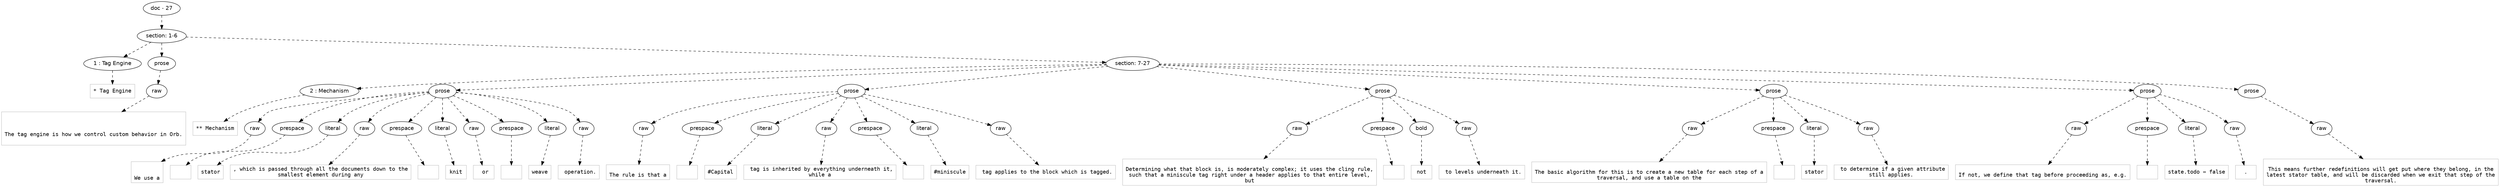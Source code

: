 digraph lpegNode {

node [fontname=Helvetica]
edge [style=dashed]

doc_0 [label="doc - 27"]


doc_0 -> { section_1}
{rank=same; section_1}

section_1 [label="section: 1-6"]


// END RANK doc_0

section_1 -> { header_2 prose_3 section_4}
{rank=same; header_2 prose_3 section_4}

header_2 [label="1 : Tag Engine"]

prose_3 [label="prose"]

section_4 [label="section: 7-27"]


// END RANK section_1

header_2 -> leaf_5
leaf_5  [color=Gray,shape=rectangle,fontname=Inconsolata,label="* Tag Engine"]
// END RANK header_2

prose_3 -> { raw_6}
{rank=same; raw_6}

raw_6 [label="raw"]


// END RANK prose_3

raw_6 -> leaf_7
leaf_7  [color=Gray,shape=rectangle,fontname=Inconsolata,label="


The tag engine is how we control custom behavior in Orb.

"]
// END RANK raw_6

section_4 -> { header_8 prose_9 prose_10 prose_11 prose_12 prose_13 prose_14}
{rank=same; header_8 prose_9 prose_10 prose_11 prose_12 prose_13 prose_14}

header_8 [label="2 : Mechanism"]

prose_9 [label="prose"]

prose_10 [label="prose"]

prose_11 [label="prose"]

prose_12 [label="prose"]

prose_13 [label="prose"]

prose_14 [label="prose"]


// END RANK section_4

header_8 -> leaf_15
leaf_15  [color=Gray,shape=rectangle,fontname=Inconsolata,label="** Mechanism"]
// END RANK header_8

prose_9 -> { raw_16 prespace_17 literal_18 raw_19 prespace_20 literal_21 raw_22 prespace_23 literal_24 raw_25}
{rank=same; raw_16 prespace_17 literal_18 raw_19 prespace_20 literal_21 raw_22 prespace_23 literal_24 raw_25}

raw_16 [label="raw"]

prespace_17 [label="prespace"]

literal_18 [label="literal"]

raw_19 [label="raw"]

prespace_20 [label="prespace"]

literal_21 [label="literal"]

raw_22 [label="raw"]

prespace_23 [label="prespace"]

literal_24 [label="literal"]

raw_25 [label="raw"]


// END RANK prose_9

raw_16 -> leaf_26
leaf_26  [color=Gray,shape=rectangle,fontname=Inconsolata,label="

We use a"]
// END RANK raw_16

prespace_17 -> leaf_27
leaf_27  [color=Gray,shape=rectangle,fontname=Inconsolata,label=" "]
// END RANK prespace_17

literal_18 -> leaf_28
leaf_28  [color=Gray,shape=rectangle,fontname=Inconsolata,label="stator"]
// END RANK literal_18

raw_19 -> leaf_29
leaf_29  [color=Gray,shape=rectangle,fontname=Inconsolata,label=", which is passed through all the documents down to the
smallest element during any"]
// END RANK raw_19

prespace_20 -> leaf_30
leaf_30  [color=Gray,shape=rectangle,fontname=Inconsolata,label=" "]
// END RANK prespace_20

literal_21 -> leaf_31
leaf_31  [color=Gray,shape=rectangle,fontname=Inconsolata,label="knit"]
// END RANK literal_21

raw_22 -> leaf_32
leaf_32  [color=Gray,shape=rectangle,fontname=Inconsolata,label=" or"]
// END RANK raw_22

prespace_23 -> leaf_33
leaf_33  [color=Gray,shape=rectangle,fontname=Inconsolata,label=" "]
// END RANK prespace_23

literal_24 -> leaf_34
leaf_34  [color=Gray,shape=rectangle,fontname=Inconsolata,label="weave"]
// END RANK literal_24

raw_25 -> leaf_35
leaf_35  [color=Gray,shape=rectangle,fontname=Inconsolata,label=" operation.
"]
// END RANK raw_25

prose_10 -> { raw_36 prespace_37 literal_38 raw_39 prespace_40 literal_41 raw_42}
{rank=same; raw_36 prespace_37 literal_38 raw_39 prespace_40 literal_41 raw_42}

raw_36 [label="raw"]

prespace_37 [label="prespace"]

literal_38 [label="literal"]

raw_39 [label="raw"]

prespace_40 [label="prespace"]

literal_41 [label="literal"]

raw_42 [label="raw"]


// END RANK prose_10

raw_36 -> leaf_43
leaf_43  [color=Gray,shape=rectangle,fontname=Inconsolata,label="
The rule is that a"]
// END RANK raw_36

prespace_37 -> leaf_44
leaf_44  [color=Gray,shape=rectangle,fontname=Inconsolata,label=" "]
// END RANK prespace_37

literal_38 -> leaf_45
leaf_45  [color=Gray,shape=rectangle,fontname=Inconsolata,label="#Capital"]
// END RANK literal_38

raw_39 -> leaf_46
leaf_46  [color=Gray,shape=rectangle,fontname=Inconsolata,label=" tag is inherited by everything underneath it,
while a"]
// END RANK raw_39

prespace_40 -> leaf_47
leaf_47  [color=Gray,shape=rectangle,fontname=Inconsolata,label=" "]
// END RANK prespace_40

literal_41 -> leaf_48
leaf_48  [color=Gray,shape=rectangle,fontname=Inconsolata,label="#miniscule"]
// END RANK literal_41

raw_42 -> leaf_49
leaf_49  [color=Gray,shape=rectangle,fontname=Inconsolata,label=" tag applies to the block which is tagged.
"]
// END RANK raw_42

prose_11 -> { raw_50 prespace_51 bold_52 raw_53}
{rank=same; raw_50 prespace_51 bold_52 raw_53}

raw_50 [label="raw"]

prespace_51 [label="prespace"]

bold_52 [label="bold"]

raw_53 [label="raw"]


// END RANK prose_11

raw_50 -> leaf_54
leaf_54  [color=Gray,shape=rectangle,fontname=Inconsolata,label="
Determining what that block is, is moderately complex; it uses the cling rule,
such that a miniscule tag right under a header applies to that entire level,
but"]
// END RANK raw_50

prespace_51 -> leaf_55
leaf_55  [color=Gray,shape=rectangle,fontname=Inconsolata,label=" "]
// END RANK prespace_51

bold_52 -> leaf_56
leaf_56  [color=Gray,shape=rectangle,fontname=Inconsolata,label="not"]
// END RANK bold_52

raw_53 -> leaf_57
leaf_57  [color=Gray,shape=rectangle,fontname=Inconsolata,label=" to levels underneath it.
"]
// END RANK raw_53

prose_12 -> { raw_58 prespace_59 literal_60 raw_61}
{rank=same; raw_58 prespace_59 literal_60 raw_61}

raw_58 [label="raw"]

prespace_59 [label="prespace"]

literal_60 [label="literal"]

raw_61 [label="raw"]


// END RANK prose_12

raw_58 -> leaf_62
leaf_62  [color=Gray,shape=rectangle,fontname=Inconsolata,label="
The basic algorithm for this is to create a new table for each step of a
traversal, and use a table on the"]
// END RANK raw_58

prespace_59 -> leaf_63
leaf_63  [color=Gray,shape=rectangle,fontname=Inconsolata,label=" "]
// END RANK prespace_59

literal_60 -> leaf_64
leaf_64  [color=Gray,shape=rectangle,fontname=Inconsolata,label="stator"]
// END RANK literal_60

raw_61 -> leaf_65
leaf_65  [color=Gray,shape=rectangle,fontname=Inconsolata,label=" to determine if a given attribute
still applies.
"]
// END RANK raw_61

prose_13 -> { raw_66 prespace_67 literal_68 raw_69}
{rank=same; raw_66 prespace_67 literal_68 raw_69}

raw_66 [label="raw"]

prespace_67 [label="prespace"]

literal_68 [label="literal"]

raw_69 [label="raw"]


// END RANK prose_13

raw_66 -> leaf_70
leaf_70  [color=Gray,shape=rectangle,fontname=Inconsolata,label="
If not, we define that tag before proceeding as, e.g."]
// END RANK raw_66

prespace_67 -> leaf_71
leaf_71  [color=Gray,shape=rectangle,fontname=Inconsolata,label=" "]
// END RANK prespace_67

literal_68 -> leaf_72
leaf_72  [color=Gray,shape=rectangle,fontname=Inconsolata,label="state.todo = false"]
// END RANK literal_68

raw_69 -> leaf_73
leaf_73  [color=Gray,shape=rectangle,fontname=Inconsolata,label=".
"]
// END RANK raw_69

prose_14 -> { raw_74}
{rank=same; raw_74}

raw_74 [label="raw"]


// END RANK prose_14

raw_74 -> leaf_75
leaf_75  [color=Gray,shape=rectangle,fontname=Inconsolata,label="
This means further redefinitions will get put where they belong, in the
latest stator table, and will be discarded when we exit that step of the
traversal."]
// END RANK raw_74


}
